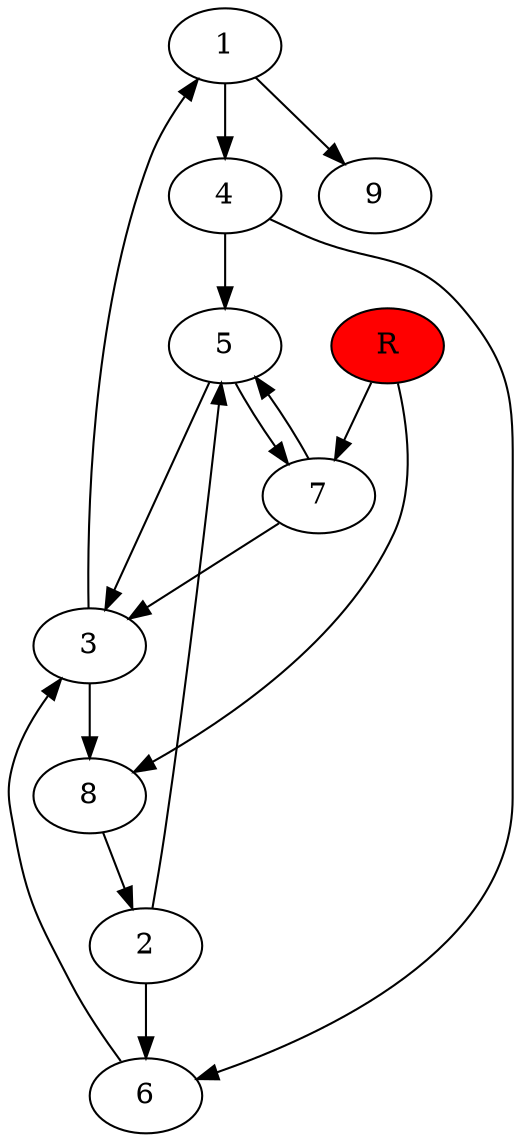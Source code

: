 digraph prb29038 {
	1
	2
	3
	4
	5
	6
	7
	8
	R [fillcolor="#ff0000" style=filled]
	1 -> 4
	1 -> 9
	2 -> 5
	2 -> 6
	3 -> 1
	3 -> 8
	4 -> 5
	4 -> 6
	5 -> 3
	5 -> 7
	6 -> 3
	7 -> 3
	7 -> 5
	8 -> 2
	R -> 7
	R -> 8
}
